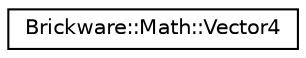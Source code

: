 digraph "Graphical Class Hierarchy"
{
  edge [fontname="Helvetica",fontsize="10",labelfontname="Helvetica",labelfontsize="10"];
  node [fontname="Helvetica",fontsize="10",shape=record];
  rankdir="LR";
  Node1 [label="Brickware::Math::Vector4",height=0.2,width=0.4,color="black", fillcolor="white", style="filled",URL="$classBrickware_1_1Math_1_1Vector4.html"];
}
